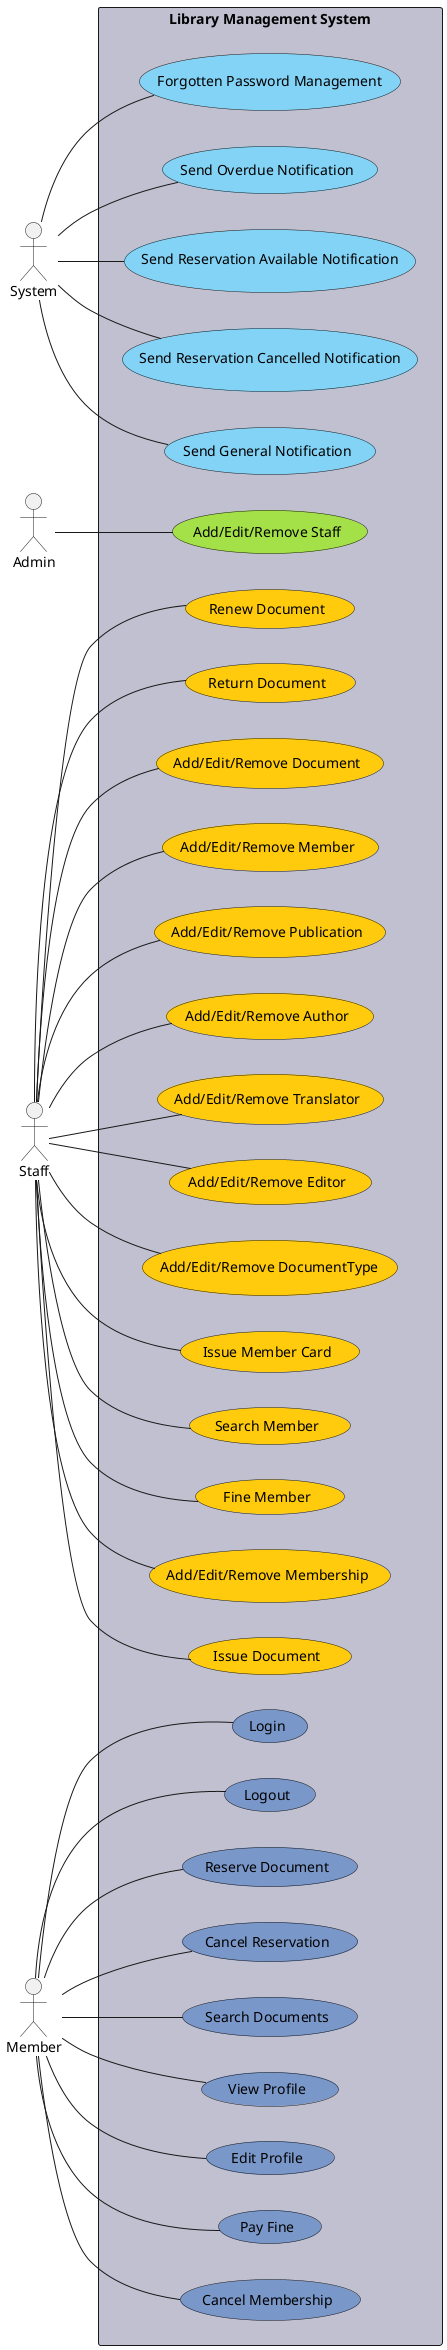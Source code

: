 @startuml

skinparam packageStyle rectangle

' ======= the actors =========

actor System as SS
actor Admin as A
actor Staff as S
actor Member as M


rectangle "Library Management System" #C0C0D1 {
    left to right direction

' ====== the use cases =========

together {
    (Forgotten Password Management) as (Forgotten Password Management) #83d3f6
    (Send Overdue Notification) as (Send Overdue Notification) #83d3f6
    (Send Reservation Available Notification) as (Send Reservation Available Notification) #83d3f6
    (Send Reservation Cancelled Notification) as (Send Reservation Cancelled Notification) #83d3f6
    (Send General Notification) as (Send General Notification) #83d3f6
}

together {
    (Login) as (Login) #7a97ca
    (Logout) as (Logout) #7a97ca
    (Reserve Document) as (Reserve Document) #7a97ca
    (Cancel Reservation) as (Cancel Reservation) #7a97ca
    (Search Documents) as (Search Documents) #7a97ca
    (View Profile) as (View Profile) #7a97ca
    (Edit Profile) as (Edit Profile) #7a97ca
    (Pay Fine) as (Pay Fine) #7a97ca
    (Cancel Membership) as (Cancel Membership) #7a97ca
}


    (Add/Edit/Remove Document) as (Add/Edit/Remove Document) #ffcb0c
    (Add/Edit/Remove Member) as (Add/Edit/Remove Member) #ffcb0c
    (Add/Edit/Remove Publication) as (Add/Edit/Remove Publication) #ffcb0c
    (Add/Edit/Remove Author) as (Add/Edit/Remove Author) #ffcb0c
    (Add/Edit/Remove Translator) as (Add/Edit/Remove Translator) #ffcb0c
    (Add/Edit/Remove Editor) as (Add/Edit/Remove Editor) #ffcb0c
    (Add/Edit/Remove DocumentType) as (Add/Edit/Remove DocumentType) #ffcb0c
    (Issue Member Card) as (Issue Member Card) #ffcb0c
    (Search Member) as (Search Member) #ffcb0c
    (Fine Member) as (Fine Member) #ffcb0c
    (Add/Edit/Remove Membership) as (Add/Edit/Remove Membership) #ffcb0c
    (Issue Document) as (Issue Document) #ffcb0c
    (Renew Document) as (Renew Document) #ffcb0c
    (Return Document) as (Return Document) #ffcb0c


    (Add/Edit/Remove Staff) as (Add/Edit/Remove Staff) #a4e148


' ====== the use case links =========

    SS -- (Forgotten Password Management)
    SS -- (Send Overdue Notification)
    SS -- (Send Reservation Available Notification)
    SS -- (Send Reservation Cancelled Notification)
    SS -- (Send General Notification)

    A -- (Add/Edit/Remove Staff)

    S -- (Add/Edit/Remove Document)
    S -- (Add/Edit/Remove Member)
    S -- (Issue Member Card)
    S -- (Search Member)
    S -- (Fine Member)
    S -- (Add/Edit/Remove Membership)
    S -- (Add/Edit/Remove Publication)
    S -- (Add/Edit/Remove Author)
    S -- (Add/Edit/Remove Translator)
    S -- (Add/Edit/Remove Editor)
    S -- (Add/Edit/Remove DocumentType)
    S -- (Issue Document)
    S -- (Renew Document)
    S -- (Return Document)


    M -- (Login)
    M -- (Logout)
    M -- (Reserve Document)
    M -- (Cancel Reservation)
    M -- (Search Documents)
    M -- (View Profile)
    M -- (Edit Profile)
    M -- (Pay Fine)
    M -- (Cancel Membership)

}

@enduml